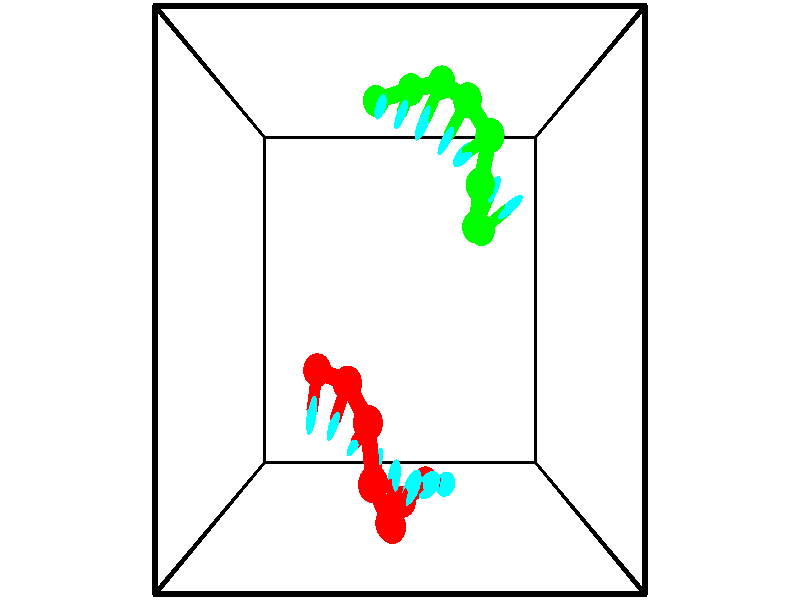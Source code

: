 // switches for output
#declare DRAW_BASES = 1; // possible values are 0, 1; only relevant for DNA ribbons
#declare DRAW_BASES_TYPE = 3; // possible values are 1, 2, 3; only relevant for DNA ribbons
#declare DRAW_FOG = 0; // set to 1 to enable fog

#include "colors.inc"

#include "transforms.inc"
background { rgb <1, 1, 1>}

#default {
   normal{
       ripples 0.25
       frequency 0.20
       turbulence 0.2
       lambda 5
   }
	finish {
		phong 0.1
		phong_size 40.
	}
}

// original window dimensions: 1024x640


// camera settings

camera {
	sky <-0, 1, 0>
	up <-0, 1, 0>
	right 1.6 * <1, 0, 0>
	location <2.5, 2.5, 11.1562>
	look_at <2.5, 2.5, 2.5>
	direction <0, 0, -8.6562>
	angle 67.0682
}


# declare cpy_camera_pos = <2.5, 2.5, 11.1562>;
# if (DRAW_FOG = 1)
fog {
	fog_type 2
	up vnormalize(cpy_camera_pos)
	color rgbt<1,1,1,0.3>
	distance 1e-5
	fog_alt 3e-3
	fog_offset 4
}
# end


// LIGHTS

# declare lum = 6;
global_settings {
	ambient_light rgb lum * <0.05, 0.05, 0.05>
	max_trace_level 15
}# declare cpy_direct_light_amount = 0.25;
light_source
{	1000 * <-1, -1, 1>,
	rgb lum * cpy_direct_light_amount
	parallel
}

light_source
{	1000 * <1, 1, -1>,
	rgb lum * cpy_direct_light_amount
	parallel
}

// strand 0

// nucleotide -1

// particle -1
sphere {
	<1.011150, 1.449634, 0.297045> 0.250000
	pigment { color rgbt <1,0,0,0> }
	no_shadow
}
cylinder {
	<0.980644, 1.096390, 0.482216>,  <0.962341, 0.884443, 0.593318>, 0.100000
	pigment { color rgbt <1,0,0,0> }
	no_shadow
}
cylinder {
	<0.980644, 1.096390, 0.482216>,  <1.011150, 1.449634, 0.297045>, 0.100000
	pigment { color rgbt <1,0,0,0> }
	no_shadow
}

// particle -1
sphere {
	<0.980644, 1.096390, 0.482216> 0.100000
	pigment { color rgbt <1,0,0,0> }
	no_shadow
}
sphere {
	0, 1
	scale<0.080000,0.200000,0.300000>
	matrix <0.950317, -0.204906, -0.234332,
		0.301797, 0.422056, 0.854861,
		-0.076264, -0.883110, 0.462927,
		0.957765, 0.831457, 0.621094>
	pigment { color rgbt <0,1,1,0> }
	no_shadow
}
cylinder {
	<1.595923, 1.308675, 0.779278>,  <1.011150, 1.449634, 0.297045>, 0.130000
	pigment { color rgbt <1,0,0,0> }
	no_shadow
}

// nucleotide -1

// particle -1
sphere {
	<1.595923, 1.308675, 0.779278> 0.250000
	pigment { color rgbt <1,0,0,0> }
	no_shadow
}
cylinder {
	<1.449963, 0.960960, 0.645897>,  <1.362386, 0.752332, 0.565868>, 0.100000
	pigment { color rgbt <1,0,0,0> }
	no_shadow
}
cylinder {
	<1.449963, 0.960960, 0.645897>,  <1.595923, 1.308675, 0.779278>, 0.100000
	pigment { color rgbt <1,0,0,0> }
	no_shadow
}

// particle -1
sphere {
	<1.449963, 0.960960, 0.645897> 0.100000
	pigment { color rgbt <1,0,0,0> }
	no_shadow
}
sphere {
	0, 1
	scale<0.080000,0.200000,0.300000>
	matrix <0.931009, -0.343890, -0.122317,
		-0.008343, -0.355081, 0.934799,
		-0.364901, -0.869286, -0.333452,
		1.340492, 0.700175, 0.545861>
	pigment { color rgbt <0,1,1,0> }
	no_shadow
}
cylinder {
	<1.964542, 0.787608, 1.073070>,  <1.595923, 1.308675, 0.779278>, 0.130000
	pigment { color rgbt <1,0,0,0> }
	no_shadow
}

// nucleotide -1

// particle -1
sphere {
	<1.964542, 0.787608, 1.073070> 0.250000
	pigment { color rgbt <1,0,0,0> }
	no_shadow
}
cylinder {
	<1.822552, 0.568901, 0.769745>,  <1.737358, 0.437677, 0.587750>, 0.100000
	pigment { color rgbt <1,0,0,0> }
	no_shadow
}
cylinder {
	<1.822552, 0.568901, 0.769745>,  <1.964542, 0.787608, 1.073070>, 0.100000
	pigment { color rgbt <1,0,0,0> }
	no_shadow
}

// particle -1
sphere {
	<1.822552, 0.568901, 0.769745> 0.100000
	pigment { color rgbt <1,0,0,0> }
	no_shadow
}
sphere {
	0, 1
	scale<0.080000,0.200000,0.300000>
	matrix <0.808248, -0.587121, 0.044982,
		-0.469816, -0.596937, 0.650338,
		-0.354976, -0.546768, -0.758312,
		1.716059, 0.404871, 0.542251>
	pigment { color rgbt <0,1,1,0> }
	no_shadow
}
cylinder {
	<2.058662, -0.031323, 1.210065>,  <1.964542, 0.787608, 1.073070>, 0.130000
	pigment { color rgbt <1,0,0,0> }
	no_shadow
}

// nucleotide -1

// particle -1
sphere {
	<2.058662, -0.031323, 1.210065> 0.250000
	pigment { color rgbt <1,0,0,0> }
	no_shadow
}
cylinder {
	<2.075802, 0.056755, 0.820259>,  <2.086086, 0.109602, 0.586376>, 0.100000
	pigment { color rgbt <1,0,0,0> }
	no_shadow
}
cylinder {
	<2.075802, 0.056755, 0.820259>,  <2.058662, -0.031323, 1.210065>, 0.100000
	pigment { color rgbt <1,0,0,0> }
	no_shadow
}

// particle -1
sphere {
	<2.075802, 0.056755, 0.820259> 0.100000
	pigment { color rgbt <1,0,0,0> }
	no_shadow
}
sphere {
	0, 1
	scale<0.080000,0.200000,0.300000>
	matrix <0.881098, -0.468157, -0.067041,
		-0.470988, -0.855770, -0.214074,
		0.042849, 0.220196, -0.974514,
		2.088656, 0.122814, 0.527905>
	pigment { color rgbt <0,1,1,0> }
	no_shadow
}
cylinder {
	<2.327293, -0.672536, 0.838626>,  <2.058662, -0.031323, 1.210065>, 0.130000
	pigment { color rgbt <1,0,0,0> }
	no_shadow
}

// nucleotide -1

// particle -1
sphere {
	<2.327293, -0.672536, 0.838626> 0.250000
	pigment { color rgbt <1,0,0,0> }
	no_shadow
}
cylinder {
	<2.363079, -0.374550, 0.574196>,  <2.384551, -0.195758, 0.415538>, 0.100000
	pigment { color rgbt <1,0,0,0> }
	no_shadow
}
cylinder {
	<2.363079, -0.374550, 0.574196>,  <2.327293, -0.672536, 0.838626>, 0.100000
	pigment { color rgbt <1,0,0,0> }
	no_shadow
}

// particle -1
sphere {
	<2.363079, -0.374550, 0.574196> 0.100000
	pigment { color rgbt <1,0,0,0> }
	no_shadow
}
sphere {
	0, 1
	scale<0.080000,0.200000,0.300000>
	matrix <0.855974, -0.396859, -0.331378,
		-0.509219, -0.536217, -0.673177,
		0.089466, 0.744966, -0.661076,
		2.389919, -0.151060, 0.375873>
	pigment { color rgbt <0,1,1,0> }
	no_shadow
}
cylinder {
	<2.361609, -0.957130, 0.112606>,  <2.327293, -0.672536, 0.838626>, 0.130000
	pigment { color rgbt <1,0,0,0> }
	no_shadow
}

// nucleotide -1

// particle -1
sphere {
	<2.361609, -0.957130, 0.112606> 0.250000
	pigment { color rgbt <1,0,0,0> }
	no_shadow
}
cylinder {
	<2.560913, -0.610893, 0.132553>,  <2.680496, -0.403151, 0.144521>, 0.100000
	pigment { color rgbt <1,0,0,0> }
	no_shadow
}
cylinder {
	<2.560913, -0.610893, 0.132553>,  <2.361609, -0.957130, 0.112606>, 0.100000
	pigment { color rgbt <1,0,0,0> }
	no_shadow
}

// particle -1
sphere {
	<2.560913, -0.610893, 0.132553> 0.100000
	pigment { color rgbt <1,0,0,0> }
	no_shadow
}
sphere {
	0, 1
	scale<0.080000,0.200000,0.300000>
	matrix <0.770978, -0.416018, -0.482205,
		-0.396647, 0.278710, -0.874638,
		0.498260, 0.865592, 0.049867,
		2.710391, -0.351216, 0.147513>
	pigment { color rgbt <0,1,1,0> }
	no_shadow
}
cylinder {
	<2.555840, -0.751150, -0.527146>,  <2.361609, -0.957130, 0.112606>, 0.130000
	pigment { color rgbt <1,0,0,0> }
	no_shadow
}

// nucleotide -1

// particle -1
sphere {
	<2.555840, -0.751150, -0.527146> 0.250000
	pigment { color rgbt <1,0,0,0> }
	no_shadow
}
cylinder {
	<2.826141, -0.545990, -0.315376>,  <2.988322, -0.422894, -0.188314>, 0.100000
	pigment { color rgbt <1,0,0,0> }
	no_shadow
}
cylinder {
	<2.826141, -0.545990, -0.315376>,  <2.555840, -0.751150, -0.527146>, 0.100000
	pigment { color rgbt <1,0,0,0> }
	no_shadow
}

// particle -1
sphere {
	<2.826141, -0.545990, -0.315376> 0.100000
	pigment { color rgbt <1,0,0,0> }
	no_shadow
}
sphere {
	0, 1
	scale<0.080000,0.200000,0.300000>
	matrix <0.731770, -0.380346, -0.565552,
		-0.088706, 0.769592, -0.632345,
		0.675754, 0.512899, 0.529425,
		3.028867, -0.392120, -0.156549>
	pigment { color rgbt <0,1,1,0> }
	no_shadow
}
cylinder {
	<3.011918, -0.551440, -1.010883>,  <2.555840, -0.751150, -0.527146>, 0.130000
	pigment { color rgbt <1,0,0,0> }
	no_shadow
}

// nucleotide -1

// particle -1
sphere {
	<3.011918, -0.551440, -1.010883> 0.250000
	pigment { color rgbt <1,0,0,0> }
	no_shadow
}
cylinder {
	<3.216446, -0.490005, -0.672661>,  <3.339163, -0.453145, -0.469728>, 0.100000
	pigment { color rgbt <1,0,0,0> }
	no_shadow
}
cylinder {
	<3.216446, -0.490005, -0.672661>,  <3.011918, -0.551440, -1.010883>, 0.100000
	pigment { color rgbt <1,0,0,0> }
	no_shadow
}

// particle -1
sphere {
	<3.216446, -0.490005, -0.672661> 0.100000
	pigment { color rgbt <1,0,0,0> }
	no_shadow
}
sphere {
	0, 1
	scale<0.080000,0.200000,0.300000>
	matrix <0.816361, -0.394237, -0.422057,
		0.268527, 0.906084, -0.326962,
		0.511320, 0.153586, 0.845555,
		3.369842, -0.443930, -0.418994>
	pigment { color rgbt <0,1,1,0> }
	no_shadow
}
// strand 1

// nucleotide -1

// particle -1
sphere {
	<4.088417, 3.623179, -0.553630> 0.250000
	pigment { color rgbt <0,1,0,0> }
	no_shadow
}
cylinder {
	<4.357504, 3.809052, -0.323318>,  <4.518956, 3.920575, -0.185131>, 0.100000
	pigment { color rgbt <0,1,0,0> }
	no_shadow
}
cylinder {
	<4.357504, 3.809052, -0.323318>,  <4.088417, 3.623179, -0.553630>, 0.100000
	pigment { color rgbt <0,1,0,0> }
	no_shadow
}

// particle -1
sphere {
	<4.357504, 3.809052, -0.323318> 0.100000
	pigment { color rgbt <0,1,0,0> }
	no_shadow
}
sphere {
	0, 1
	scale<0.080000,0.200000,0.300000>
	matrix <-0.671119, 0.710864, 0.210409,
		-0.311528, -0.527963, 0.790067,
		0.672718, 0.464681, 0.575780,
		4.559319, 3.948456, -0.150585>
	pigment { color rgbt <0,1,1,0> }
	no_shadow
}
cylinder {
	<3.879945, 3.607481, 0.183779>,  <4.088417, 3.623179, -0.553630>, 0.130000
	pigment { color rgbt <0,1,0,0> }
	no_shadow
}

// nucleotide -1

// particle -1
sphere {
	<3.879945, 3.607481, 0.183779> 0.250000
	pigment { color rgbt <0,1,0,0> }
	no_shadow
}
cylinder {
	<4.062487, 3.934692, 0.043739>,  <4.172012, 4.131019, -0.040285>, 0.100000
	pigment { color rgbt <0,1,0,0> }
	no_shadow
}
cylinder {
	<4.062487, 3.934692, 0.043739>,  <3.879945, 3.607481, 0.183779>, 0.100000
	pigment { color rgbt <0,1,0,0> }
	no_shadow
}

// particle -1
sphere {
	<4.062487, 3.934692, 0.043739> 0.100000
	pigment { color rgbt <0,1,0,0> }
	no_shadow
}
sphere {
	0, 1
	scale<0.080000,0.200000,0.300000>
	matrix <-0.786390, 0.554886, 0.271462,
		0.416329, 0.151432, 0.896515,
		0.456355, 0.818028, -0.350100,
		4.199393, 4.180101, -0.061291>
	pigment { color rgbt <0,1,1,0> }
	no_shadow
}
cylinder {
	<3.893171, 4.170626, 0.665913>,  <3.879945, 3.607481, 0.183779>, 0.130000
	pigment { color rgbt <0,1,0,0> }
	no_shadow
}

// nucleotide -1

// particle -1
sphere {
	<3.893171, 4.170626, 0.665913> 0.250000
	pigment { color rgbt <0,1,0,0> }
	no_shadow
}
cylinder {
	<3.918781, 4.308701, 0.291374>,  <3.934147, 4.391546, 0.066651>, 0.100000
	pigment { color rgbt <0,1,0,0> }
	no_shadow
}
cylinder {
	<3.918781, 4.308701, 0.291374>,  <3.893171, 4.170626, 0.665913>, 0.100000
	pigment { color rgbt <0,1,0,0> }
	no_shadow
}

// particle -1
sphere {
	<3.918781, 4.308701, 0.291374> 0.100000
	pigment { color rgbt <0,1,0,0> }
	no_shadow
}
sphere {
	0, 1
	scale<0.080000,0.200000,0.300000>
	matrix <-0.764062, 0.620525, 0.176514,
		0.641958, 0.704126, 0.303474,
		0.064025, 0.345187, -0.936348,
		3.937989, 4.412257, 0.010470>
	pigment { color rgbt <0,1,1,0> }
	no_shadow
}
cylinder {
	<4.056835, 4.870078, 0.703195>,  <3.893171, 4.170626, 0.665913>, 0.130000
	pigment { color rgbt <0,1,0,0> }
	no_shadow
}

// nucleotide -1

// particle -1
sphere {
	<4.056835, 4.870078, 0.703195> 0.250000
	pigment { color rgbt <0,1,0,0> }
	no_shadow
}
cylinder {
	<3.835136, 4.781326, 0.382301>,  <3.702117, 4.728076, 0.189765>, 0.100000
	pigment { color rgbt <0,1,0,0> }
	no_shadow
}
cylinder {
	<3.835136, 4.781326, 0.382301>,  <4.056835, 4.870078, 0.703195>, 0.100000
	pigment { color rgbt <0,1,0,0> }
	no_shadow
}

// particle -1
sphere {
	<3.835136, 4.781326, 0.382301> 0.100000
	pigment { color rgbt <0,1,0,0> }
	no_shadow
}
sphere {
	0, 1
	scale<0.080000,0.200000,0.300000>
	matrix <-0.779020, 0.477732, 0.406079,
		0.293154, 0.850025, -0.437629,
		-0.554246, -0.221878, -0.802235,
		3.668863, 4.714763, 0.141631>
	pigment { color rgbt <0,1,1,0> }
	no_shadow
}
cylinder {
	<3.681886, 5.417848, 0.583006>,  <4.056835, 4.870078, 0.703195>, 0.130000
	pigment { color rgbt <0,1,0,0> }
	no_shadow
}

// nucleotide -1

// particle -1
sphere {
	<3.681886, 5.417848, 0.583006> 0.250000
	pigment { color rgbt <0,1,0,0> }
	no_shadow
}
cylinder {
	<3.492708, 5.146759, 0.357788>,  <3.379202, 4.984106, 0.222658>, 0.100000
	pigment { color rgbt <0,1,0,0> }
	no_shadow
}
cylinder {
	<3.492708, 5.146759, 0.357788>,  <3.681886, 5.417848, 0.583006>, 0.100000
	pigment { color rgbt <0,1,0,0> }
	no_shadow
}

// particle -1
sphere {
	<3.492708, 5.146759, 0.357788> 0.100000
	pigment { color rgbt <0,1,0,0> }
	no_shadow
}
sphere {
	0, 1
	scale<0.080000,0.200000,0.300000>
	matrix <-0.853685, 0.510611, 0.102466,
		0.218052, 0.529123, -0.820050,
		-0.472944, -0.677721, -0.563044,
		3.350825, 4.943443, 0.188875>
	pigment { color rgbt <0,1,1,0> }
	no_shadow
}
cylinder {
	<3.262764, 5.816090, 0.105452>,  <3.681886, 5.417848, 0.583006>, 0.130000
	pigment { color rgbt <0,1,0,0> }
	no_shadow
}

// nucleotide -1

// particle -1
sphere {
	<3.262764, 5.816090, 0.105452> 0.250000
	pigment { color rgbt <0,1,0,0> }
	no_shadow
}
cylinder {
	<3.071611, 5.464783, 0.112099>,  <2.956920, 5.253999, 0.116087>, 0.100000
	pigment { color rgbt <0,1,0,0> }
	no_shadow
}
cylinder {
	<3.071611, 5.464783, 0.112099>,  <3.262764, 5.816090, 0.105452>, 0.100000
	pigment { color rgbt <0,1,0,0> }
	no_shadow
}

// particle -1
sphere {
	<3.071611, 5.464783, 0.112099> 0.100000
	pigment { color rgbt <0,1,0,0> }
	no_shadow
}
sphere {
	0, 1
	scale<0.080000,0.200000,0.300000>
	matrix <-0.863767, 0.466382, -0.190773,
		0.159799, -0.105521, -0.981494,
		-0.477881, -0.878267, 0.016618,
		2.928247, 5.201303, 0.117084>
	pigment { color rgbt <0,1,1,0> }
	no_shadow
}
cylinder {
	<2.706887, 5.858842, -0.402763>,  <3.262764, 5.816090, 0.105452>, 0.130000
	pigment { color rgbt <0,1,0,0> }
	no_shadow
}

// nucleotide -1

// particle -1
sphere {
	<2.706887, 5.858842, -0.402763> 0.250000
	pigment { color rgbt <0,1,0,0> }
	no_shadow
}
cylinder {
	<2.600258, 5.566360, -0.151596>,  <2.536280, 5.390872, -0.000896>, 0.100000
	pigment { color rgbt <0,1,0,0> }
	no_shadow
}
cylinder {
	<2.600258, 5.566360, -0.151596>,  <2.706887, 5.858842, -0.402763>, 0.100000
	pigment { color rgbt <0,1,0,0> }
	no_shadow
}

// particle -1
sphere {
	<2.600258, 5.566360, -0.151596> 0.100000
	pigment { color rgbt <0,1,0,0> }
	no_shadow
}
sphere {
	0, 1
	scale<0.080000,0.200000,0.300000>
	matrix <-0.898062, 0.424949, 0.113590,
		-0.349890, -0.533630, -0.769946,
		-0.266573, -0.731203, 0.627918,
		2.520286, 5.347000, 0.036779>
	pigment { color rgbt <0,1,1,0> }
	no_shadow
}
cylinder {
	<2.028069, 5.730671, -0.600752>,  <2.706887, 5.858842, -0.402763>, 0.130000
	pigment { color rgbt <0,1,0,0> }
	no_shadow
}

// nucleotide -1

// particle -1
sphere {
	<2.028069, 5.730671, -0.600752> 0.250000
	pigment { color rgbt <0,1,0,0> }
	no_shadow
}
cylinder {
	<2.092747, 5.579987, -0.235909>,  <2.131553, 5.489576, -0.017002>, 0.100000
	pigment { color rgbt <0,1,0,0> }
	no_shadow
}
cylinder {
	<2.092747, 5.579987, -0.235909>,  <2.028069, 5.730671, -0.600752>, 0.100000
	pigment { color rgbt <0,1,0,0> }
	no_shadow
}

// particle -1
sphere {
	<2.092747, 5.579987, -0.235909> 0.100000
	pigment { color rgbt <0,1,0,0> }
	no_shadow
}
sphere {
	0, 1
	scale<0.080000,0.200000,0.300000>
	matrix <-0.905109, 0.311689, 0.289183,
		-0.393233, -0.872318, -0.290566,
		0.161693, -0.376711, 0.912110,
		2.141255, 5.466973, 0.037724>
	pigment { color rgbt <0,1,1,0> }
	no_shadow
}
// box output
cylinder {
	<0.000000, 0.000000, 0.000000>,  <5.000000, 0.000000, 0.000000>, 0.025000
	pigment { color rgbt <0,0,0,0> }
	no_shadow
}
cylinder {
	<0.000000, 0.000000, 0.000000>,  <0.000000, 5.000000, 0.000000>, 0.025000
	pigment { color rgbt <0,0,0,0> }
	no_shadow
}
cylinder {
	<0.000000, 0.000000, 0.000000>,  <0.000000, 0.000000, 5.000000>, 0.025000
	pigment { color rgbt <0,0,0,0> }
	no_shadow
}
cylinder {
	<5.000000, 5.000000, 5.000000>,  <0.000000, 5.000000, 5.000000>, 0.025000
	pigment { color rgbt <0,0,0,0> }
	no_shadow
}
cylinder {
	<5.000000, 5.000000, 5.000000>,  <5.000000, 0.000000, 5.000000>, 0.025000
	pigment { color rgbt <0,0,0,0> }
	no_shadow
}
cylinder {
	<5.000000, 5.000000, 5.000000>,  <5.000000, 5.000000, 0.000000>, 0.025000
	pigment { color rgbt <0,0,0,0> }
	no_shadow
}
cylinder {
	<0.000000, 0.000000, 5.000000>,  <0.000000, 5.000000, 5.000000>, 0.025000
	pigment { color rgbt <0,0,0,0> }
	no_shadow
}
cylinder {
	<0.000000, 0.000000, 5.000000>,  <5.000000, 0.000000, 5.000000>, 0.025000
	pigment { color rgbt <0,0,0,0> }
	no_shadow
}
cylinder {
	<5.000000, 5.000000, 0.000000>,  <0.000000, 5.000000, 0.000000>, 0.025000
	pigment { color rgbt <0,0,0,0> }
	no_shadow
}
cylinder {
	<5.000000, 5.000000, 0.000000>,  <5.000000, 0.000000, 0.000000>, 0.025000
	pigment { color rgbt <0,0,0,0> }
	no_shadow
}
cylinder {
	<5.000000, 0.000000, 5.000000>,  <5.000000, 0.000000, 0.000000>, 0.025000
	pigment { color rgbt <0,0,0,0> }
	no_shadow
}
cylinder {
	<0.000000, 5.000000, 0.000000>,  <0.000000, 5.000000, 5.000000>, 0.025000
	pigment { color rgbt <0,0,0,0> }
	no_shadow
}
// end of box output
